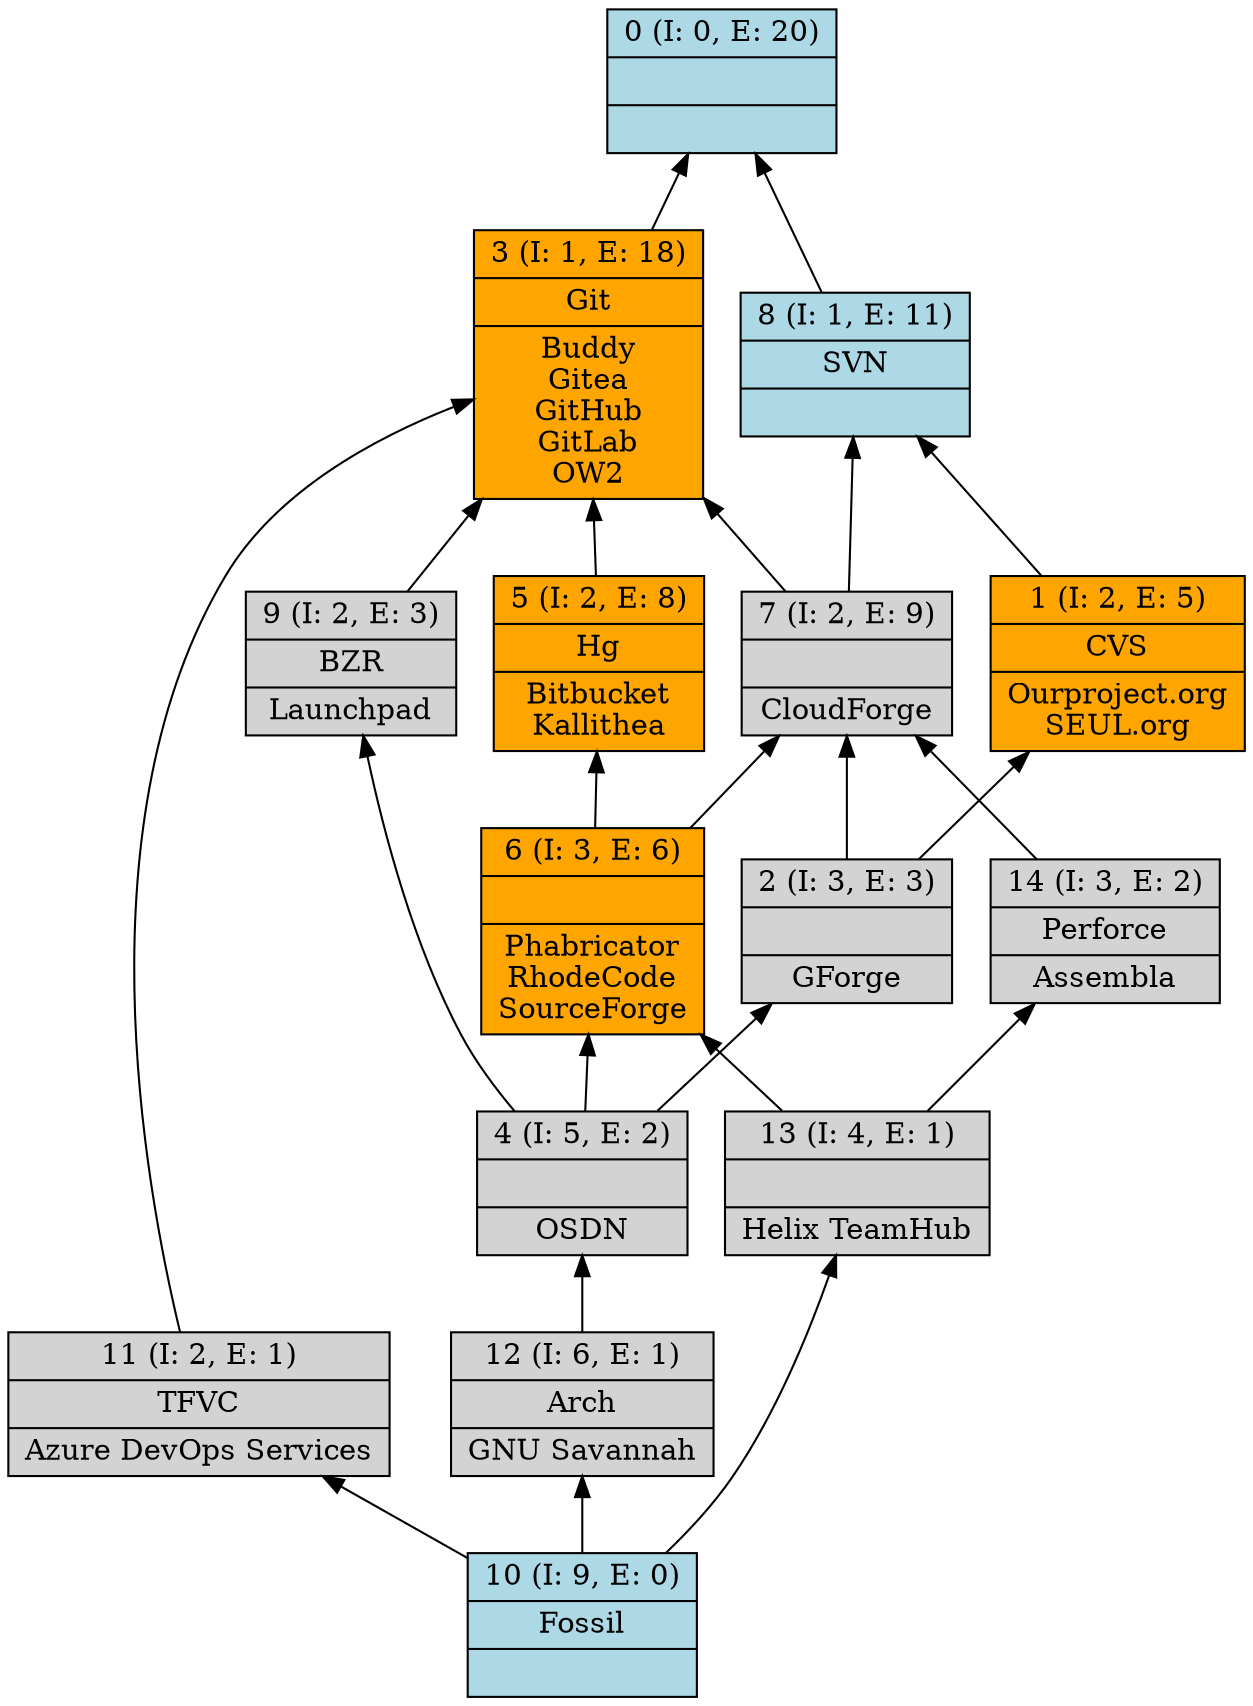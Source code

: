 digraph G { 
	rankdir=BT;
0 [shape=record,style=filled,fillcolor=lightblue,label="{0 (I: 0, E: 20)||}"];
1 [shape=record,style=filled,fillcolor=orange,label="{1 (I: 2, E: 5)|CVS\n|Ourproject.org\nSEUL.org\n}"];
2 [shape=record,style=filled,label="{2 (I: 3, E: 3)||GForge\n}"];
3 [shape=record,style=filled,fillcolor=orange,label="{3 (I: 1, E: 18)|Git\n|Buddy\nGitea\nGitHub\nGitLab\nOW2\n}"];
4 [shape=record,style=filled,label="{4 (I: 5, E: 2)||OSDN\n}"];
5 [shape=record,style=filled,fillcolor=orange,label="{5 (I: 2, E: 8)|Hg\n|Bitbucket\nKallithea\n}"];
6 [shape=record,style=filled,fillcolor=orange,label="{6 (I: 3, E: 6)||Phabricator\nRhodeCode\nSourceForge\n}"];
7 [shape=record,style=filled,label="{7 (I: 2, E: 9)||CloudForge\n}"];
8 [shape=record,style=filled,fillcolor=lightblue,label="{8 (I: 1, E: 11)|SVN\n|}"];
9 [shape=record,style=filled,label="{9 (I: 2, E: 3)|BZR\n|Launchpad\n}"];
10 [shape=record,style=filled,fillcolor=lightblue,label="{10 (I: 9, E: 0)|Fossil\n|}"];
11 [shape=record,style=filled,label="{11 (I: 2, E: 1)|TFVC\n|Azure DevOps Services\n}"];
12 [shape=record,style=filled,label="{12 (I: 6, E: 1)|Arch\n|GNU Savannah\n}"];
13 [shape=record,style=filled,label="{13 (I: 4, E: 1)||Helix TeamHub\n}"];
14 [shape=record,style=filled,label="{14 (I: 3, E: 2)|Perforce\n|Assembla\n}"];
	1 -> 8
	2 -> 1
	2 -> 7
	3 -> 0
	4 -> 2
	4 -> 6
	4 -> 9
	5 -> 3
	6 -> 5
	6 -> 7
	7 -> 3
	7 -> 8
	8 -> 0
	9 -> 3
	10 -> 11
	10 -> 12
	10 -> 13
	11 -> 3
	12 -> 4
	13 -> 6
	13 -> 14
	14 -> 7
}
